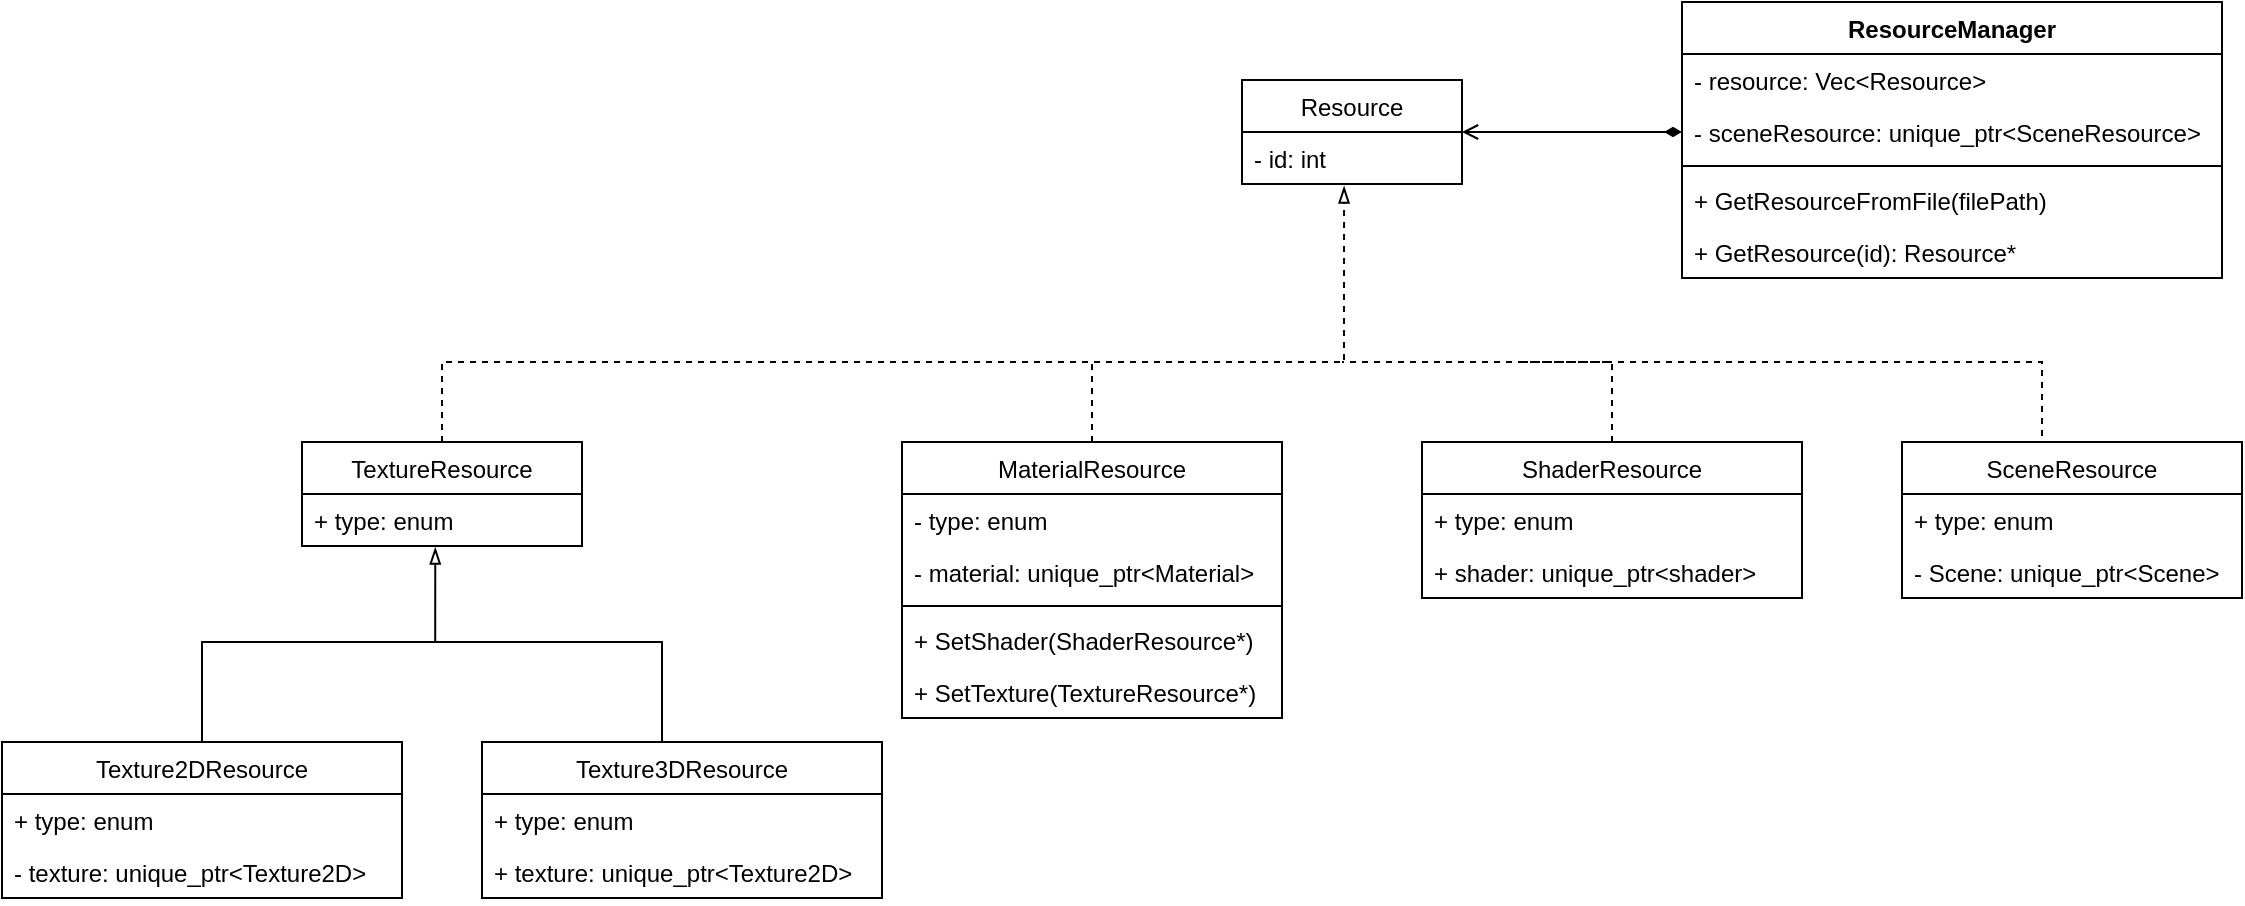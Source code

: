 <mxfile version="17.4.2" type="device"><diagram name="Page-1" id="929967ad-93f9-6ef4-fab6-5d389245f69c"><mxGraphModel dx="1422" dy="865" grid="1" gridSize="10" guides="1" tooltips="1" connect="1" arrows="1" fold="1" page="1" pageScale="1.5" pageWidth="1169" pageHeight="826" background="none" math="0" shadow="0"><root><mxCell id="0" style=";html=1;"/><mxCell id="1" style=";html=1;" parent="0"/><mxCell id="P9p_lzA0KEOt5omliJa5-1" value="Resource" style="swimlane;fontStyle=0;childLayout=stackLayout;horizontal=1;startSize=26;fillColor=none;horizontalStack=0;resizeParent=1;resizeParentMax=0;resizeLast=0;collapsible=1;marginBottom=0;" parent="1" vertex="1"><mxGeometry x="690" y="439" width="110" height="52" as="geometry"/></mxCell><mxCell id="P9p_lzA0KEOt5omliJa5-2" value="- id: int" style="text;strokeColor=none;fillColor=none;align=left;verticalAlign=top;spacingLeft=4;spacingRight=4;overflow=hidden;rotatable=0;points=[[0,0.5],[1,0.5]];portConstraint=eastwest;" parent="P9p_lzA0KEOt5omliJa5-1" vertex="1"><mxGeometry y="26" width="110" height="26" as="geometry"/></mxCell><mxCell id="P9p_lzA0KEOt5omliJa5-21" style="edgeStyle=orthogonalEdgeStyle;rounded=0;orthogonalLoop=1;jettySize=auto;html=1;entryX=0.464;entryY=1.046;entryDx=0;entryDy=0;entryPerimeter=0;startArrow=none;startFill=0;endArrow=blockThin;endFill=0;dashed=1;" parent="1" source="P9p_lzA0KEOt5omliJa5-5" target="P9p_lzA0KEOt5omliJa5-2" edge="1"><mxGeometry relative="1" as="geometry"><Array as="points"><mxPoint x="290" y="580"/><mxPoint x="741" y="580"/></Array><mxPoint x="740.16" y="506.312" as="targetPoint"/></mxGeometry></mxCell><mxCell id="P9p_lzA0KEOt5omliJa5-5" value="TextureResource" style="swimlane;fontStyle=0;childLayout=stackLayout;horizontal=1;startSize=26;fillColor=none;horizontalStack=0;resizeParent=1;resizeParentMax=0;resizeLast=0;collapsible=1;marginBottom=0;" parent="1" vertex="1"><mxGeometry x="220" y="620" width="140" height="52" as="geometry"/></mxCell><mxCell id="P9p_lzA0KEOt5omliJa5-8" value="+ type: enum" style="text;strokeColor=none;fillColor=none;align=left;verticalAlign=top;spacingLeft=4;spacingRight=4;overflow=hidden;rotatable=0;points=[[0,0.5],[1,0.5]];portConstraint=eastwest;" parent="P9p_lzA0KEOt5omliJa5-5" vertex="1"><mxGeometry y="26" width="140" height="26" as="geometry"/></mxCell><mxCell id="P9p_lzA0KEOt5omliJa5-25" style="edgeStyle=orthogonalEdgeStyle;rounded=0;orthogonalLoop=1;jettySize=auto;html=1;exitX=0.5;exitY=0;exitDx=0;exitDy=0;dashed=1;startArrow=none;startFill=0;endArrow=none;endFill=0;" parent="1" source="P9p_lzA0KEOt5omliJa5-12" edge="1"><mxGeometry relative="1" as="geometry"><mxPoint x="615" y="580" as="targetPoint"/><Array as="points"><mxPoint x="615" y="580"/></Array></mxGeometry></mxCell><mxCell id="P9p_lzA0KEOt5omliJa5-12" value="MaterialResource" style="swimlane;fontStyle=0;childLayout=stackLayout;horizontal=1;startSize=26;fillColor=none;horizontalStack=0;resizeParent=1;resizeParentMax=0;resizeLast=0;collapsible=1;marginBottom=0;" parent="1" vertex="1"><mxGeometry x="520" y="620" width="190" height="138" as="geometry"/></mxCell><mxCell id="P9p_lzA0KEOt5omliJa5-13" value="- type: enum" style="text;strokeColor=none;fillColor=none;align=left;verticalAlign=top;spacingLeft=4;spacingRight=4;overflow=hidden;rotatable=0;points=[[0,0.5],[1,0.5]];portConstraint=eastwest;" parent="P9p_lzA0KEOt5omliJa5-12" vertex="1"><mxGeometry y="26" width="190" height="26" as="geometry"/></mxCell><mxCell id="-UvJmjYv551afO7RFZxb-16" value="- material: unique_ptr&lt;Material&gt;" style="text;strokeColor=none;fillColor=none;align=left;verticalAlign=top;spacingLeft=4;spacingRight=4;overflow=hidden;rotatable=0;points=[[0,0.5],[1,0.5]];portConstraint=eastwest;" vertex="1" parent="P9p_lzA0KEOt5omliJa5-12"><mxGeometry y="52" width="190" height="26" as="geometry"/></mxCell><mxCell id="-UvJmjYv551afO7RFZxb-26" value="" style="line;strokeWidth=1;fillColor=none;align=left;verticalAlign=middle;spacingTop=-1;spacingLeft=3;spacingRight=3;rotatable=0;labelPosition=right;points=[];portConstraint=eastwest;" vertex="1" parent="P9p_lzA0KEOt5omliJa5-12"><mxGeometry y="78" width="190" height="8" as="geometry"/></mxCell><mxCell id="-UvJmjYv551afO7RFZxb-25" value="+ SetShader(ShaderResource*)" style="text;strokeColor=none;fillColor=none;align=left;verticalAlign=top;spacingLeft=4;spacingRight=4;overflow=hidden;rotatable=0;points=[[0,0.5],[1,0.5]];portConstraint=eastwest;" vertex="1" parent="P9p_lzA0KEOt5omliJa5-12"><mxGeometry y="86" width="190" height="26" as="geometry"/></mxCell><mxCell id="-UvJmjYv551afO7RFZxb-27" value="+ SetTexture(TextureResource*)" style="text;strokeColor=none;fillColor=none;align=left;verticalAlign=top;spacingLeft=4;spacingRight=4;overflow=hidden;rotatable=0;points=[[0,0.5],[1,0.5]];portConstraint=eastwest;" vertex="1" parent="P9p_lzA0KEOt5omliJa5-12"><mxGeometry y="112" width="190" height="26" as="geometry"/></mxCell><mxCell id="P9p_lzA0KEOt5omliJa5-26" style="edgeStyle=orthogonalEdgeStyle;rounded=0;orthogonalLoop=1;jettySize=auto;html=1;exitX=0.5;exitY=0;exitDx=0;exitDy=0;dashed=1;startArrow=none;startFill=0;endArrow=none;endFill=0;" parent="1" source="P9p_lzA0KEOt5omliJa5-14" edge="1"><mxGeometry relative="1" as="geometry"><mxPoint x="740" y="580" as="targetPoint"/><Array as="points"><mxPoint x="875" y="580"/></Array></mxGeometry></mxCell><mxCell id="P9p_lzA0KEOt5omliJa5-14" value="ShaderResource" style="swimlane;fontStyle=0;childLayout=stackLayout;horizontal=1;startSize=26;fillColor=none;horizontalStack=0;resizeParent=1;resizeParentMax=0;resizeLast=0;collapsible=1;marginBottom=0;" parent="1" vertex="1"><mxGeometry x="780" y="620" width="190" height="78" as="geometry"/></mxCell><mxCell id="P9p_lzA0KEOt5omliJa5-15" value="+ type: enum" style="text;strokeColor=none;fillColor=none;align=left;verticalAlign=top;spacingLeft=4;spacingRight=4;overflow=hidden;rotatable=0;points=[[0,0.5],[1,0.5]];portConstraint=eastwest;" parent="P9p_lzA0KEOt5omliJa5-14" vertex="1"><mxGeometry y="26" width="190" height="26" as="geometry"/></mxCell><mxCell id="-UvJmjYv551afO7RFZxb-17" value="+ shader: unique_ptr&lt;shader&gt;" style="text;strokeColor=none;fillColor=none;align=left;verticalAlign=top;spacingLeft=4;spacingRight=4;overflow=hidden;rotatable=0;points=[[0,0.5],[1,0.5]];portConstraint=eastwest;" vertex="1" parent="P9p_lzA0KEOt5omliJa5-14"><mxGeometry y="52" width="190" height="26" as="geometry"/></mxCell><mxCell id="P9p_lzA0KEOt5omliJa5-27" style="edgeStyle=orthogonalEdgeStyle;rounded=0;orthogonalLoop=1;jettySize=auto;html=1;exitX=0.5;exitY=0;exitDx=0;exitDy=0;dashed=1;startArrow=none;startFill=0;endArrow=none;endFill=0;" parent="1" source="P9p_lzA0KEOt5omliJa5-17" edge="1"><mxGeometry relative="1" as="geometry"><mxPoint x="830" y="580" as="targetPoint"/><Array as="points"><mxPoint x="1090" y="580"/></Array></mxGeometry></mxCell><mxCell id="P9p_lzA0KEOt5omliJa5-17" value="SceneResource" style="swimlane;fontStyle=0;childLayout=stackLayout;horizontal=1;startSize=26;fillColor=none;horizontalStack=0;resizeParent=1;resizeParentMax=0;resizeLast=0;collapsible=1;marginBottom=0;" parent="1" vertex="1"><mxGeometry x="1020" y="620" width="170" height="78" as="geometry"/></mxCell><mxCell id="-UvJmjYv551afO7RFZxb-18" value="+ type: enum" style="text;strokeColor=none;fillColor=none;align=left;verticalAlign=top;spacingLeft=4;spacingRight=4;overflow=hidden;rotatable=0;points=[[0,0.5],[1,0.5]];portConstraint=eastwest;" vertex="1" parent="P9p_lzA0KEOt5omliJa5-17"><mxGeometry y="26" width="170" height="26" as="geometry"/></mxCell><mxCell id="P9p_lzA0KEOt5omliJa5-18" value="- Scene: unique_ptr&lt;Scene&gt;" style="text;strokeColor=none;fillColor=none;align=left;verticalAlign=top;spacingLeft=4;spacingRight=4;overflow=hidden;rotatable=0;points=[[0,0.5],[1,0.5]];portConstraint=eastwest;" parent="P9p_lzA0KEOt5omliJa5-17" vertex="1"><mxGeometry y="52" width="170" height="26" as="geometry"/></mxCell><mxCell id="P9p_lzA0KEOt5omliJa5-32" style="edgeStyle=orthogonalEdgeStyle;rounded=0;orthogonalLoop=1;jettySize=auto;html=1;exitX=0.5;exitY=0;exitDx=0;exitDy=0;entryX=0.476;entryY=1.03;entryDx=0;entryDy=0;entryPerimeter=0;startArrow=none;startFill=0;endArrow=blockThin;endFill=0;" parent="1" source="P9p_lzA0KEOt5omliJa5-28" target="P9p_lzA0KEOt5omliJa5-8" edge="1"><mxGeometry relative="1" as="geometry"><Array as="points"><mxPoint x="170" y="720"/><mxPoint x="287" y="720"/></Array></mxGeometry></mxCell><mxCell id="P9p_lzA0KEOt5omliJa5-28" value="Texture2DResource" style="swimlane;fontStyle=0;childLayout=stackLayout;horizontal=1;startSize=26;fillColor=none;horizontalStack=0;resizeParent=1;resizeParentMax=0;resizeLast=0;collapsible=1;marginBottom=0;" parent="1" vertex="1"><mxGeometry x="70" y="770" width="200" height="78" as="geometry"/></mxCell><mxCell id="P9p_lzA0KEOt5omliJa5-29" value="+ type: enum" style="text;strokeColor=none;fillColor=none;align=left;verticalAlign=top;spacingLeft=4;spacingRight=4;overflow=hidden;rotatable=0;points=[[0,0.5],[1,0.5]];portConstraint=eastwest;" parent="P9p_lzA0KEOt5omliJa5-28" vertex="1"><mxGeometry y="26" width="200" height="26" as="geometry"/></mxCell><mxCell id="-UvJmjYv551afO7RFZxb-13" value="- texture: unique_ptr&lt;Texture2D&gt;" style="text;strokeColor=none;fillColor=none;align=left;verticalAlign=top;spacingLeft=4;spacingRight=4;overflow=hidden;rotatable=0;points=[[0,0.5],[1,0.5]];portConstraint=eastwest;" vertex="1" parent="P9p_lzA0KEOt5omliJa5-28"><mxGeometry y="52" width="200" height="26" as="geometry"/></mxCell><mxCell id="-UvJmjYv551afO7RFZxb-15" style="edgeStyle=orthogonalEdgeStyle;rounded=0;orthogonalLoop=1;jettySize=auto;html=1;endArrow=none;endFill=0;" edge="1" parent="1" source="P9p_lzA0KEOt5omliJa5-30"><mxGeometry relative="1" as="geometry"><mxPoint x="260" y="720" as="targetPoint"/><Array as="points"><mxPoint x="400" y="720"/></Array></mxGeometry></mxCell><mxCell id="P9p_lzA0KEOt5omliJa5-30" value="Texture3DResource" style="swimlane;fontStyle=0;childLayout=stackLayout;horizontal=1;startSize=26;fillColor=none;horizontalStack=0;resizeParent=1;resizeParentMax=0;resizeLast=0;collapsible=1;marginBottom=0;" parent="1" vertex="1"><mxGeometry x="310" y="770" width="200" height="78" as="geometry"/></mxCell><mxCell id="P9p_lzA0KEOt5omliJa5-31" value="+ type: enum" style="text;strokeColor=none;fillColor=none;align=left;verticalAlign=top;spacingLeft=4;spacingRight=4;overflow=hidden;rotatable=0;points=[[0,0.5],[1,0.5]];portConstraint=eastwest;" parent="P9p_lzA0KEOt5omliJa5-30" vertex="1"><mxGeometry y="26" width="200" height="26" as="geometry"/></mxCell><mxCell id="-UvJmjYv551afO7RFZxb-14" value="+ texture: unique_ptr&lt;Texture2D&gt;" style="text;strokeColor=none;fillColor=none;align=left;verticalAlign=top;spacingLeft=4;spacingRight=4;overflow=hidden;rotatable=0;points=[[0,0.5],[1,0.5]];portConstraint=eastwest;" vertex="1" parent="P9p_lzA0KEOt5omliJa5-30"><mxGeometry y="52" width="200" height="26" as="geometry"/></mxCell><mxCell id="-UvJmjYv551afO7RFZxb-2" value="ResourceManager" style="swimlane;fontStyle=1;align=center;verticalAlign=top;childLayout=stackLayout;horizontal=1;startSize=26;horizontalStack=0;resizeParent=1;resizeParentMax=0;resizeLast=0;collapsible=1;marginBottom=0;" vertex="1" parent="1"><mxGeometry x="910" y="400" width="270" height="138" as="geometry"/></mxCell><mxCell id="-UvJmjYv551afO7RFZxb-3" value="- resource: Vec&lt;Resource&gt;" style="text;strokeColor=none;fillColor=none;align=left;verticalAlign=top;spacingLeft=4;spacingRight=4;overflow=hidden;rotatable=0;points=[[0,0.5],[1,0.5]];portConstraint=eastwest;" vertex="1" parent="-UvJmjYv551afO7RFZxb-2"><mxGeometry y="26" width="270" height="26" as="geometry"/></mxCell><mxCell id="-UvJmjYv551afO7RFZxb-23" value="- sceneResource: unique_ptr&lt;SceneResource&gt;" style="text;strokeColor=none;fillColor=none;align=left;verticalAlign=top;spacingLeft=4;spacingRight=4;overflow=hidden;rotatable=0;points=[[0,0.5],[1,0.5]];portConstraint=eastwest;" vertex="1" parent="-UvJmjYv551afO7RFZxb-2"><mxGeometry y="52" width="270" height="26" as="geometry"/></mxCell><mxCell id="-UvJmjYv551afO7RFZxb-4" value="" style="line;strokeWidth=1;fillColor=none;align=left;verticalAlign=middle;spacingTop=-1;spacingLeft=3;spacingRight=3;rotatable=0;labelPosition=right;points=[];portConstraint=eastwest;" vertex="1" parent="-UvJmjYv551afO7RFZxb-2"><mxGeometry y="78" width="270" height="8" as="geometry"/></mxCell><mxCell id="-UvJmjYv551afO7RFZxb-22" value="+ GetResourceFromFile(filePath)" style="text;strokeColor=none;fillColor=none;align=left;verticalAlign=top;spacingLeft=4;spacingRight=4;overflow=hidden;rotatable=0;points=[[0,0.5],[1,0.5]];portConstraint=eastwest;" vertex="1" parent="-UvJmjYv551afO7RFZxb-2"><mxGeometry y="86" width="270" height="26" as="geometry"/></mxCell><mxCell id="-UvJmjYv551afO7RFZxb-5" value="+ GetResource(id): Resource*" style="text;strokeColor=none;fillColor=none;align=left;verticalAlign=top;spacingLeft=4;spacingRight=4;overflow=hidden;rotatable=0;points=[[0,0.5],[1,0.5]];portConstraint=eastwest;" vertex="1" parent="-UvJmjYv551afO7RFZxb-2"><mxGeometry y="112" width="270" height="26" as="geometry"/></mxCell><mxCell id="-UvJmjYv551afO7RFZxb-24" style="edgeStyle=orthogonalEdgeStyle;rounded=0;orthogonalLoop=1;jettySize=auto;html=1;startArrow=diamondThin;startFill=1;endArrow=open;endFill=0;entryX=1;entryY=0.5;entryDx=0;entryDy=0;" edge="1" parent="1" source="-UvJmjYv551afO7RFZxb-23" target="P9p_lzA0KEOt5omliJa5-1"><mxGeometry relative="1" as="geometry"><mxPoint x="810" y="465" as="targetPoint"/></mxGeometry></mxCell></root></mxGraphModel></diagram></mxfile>